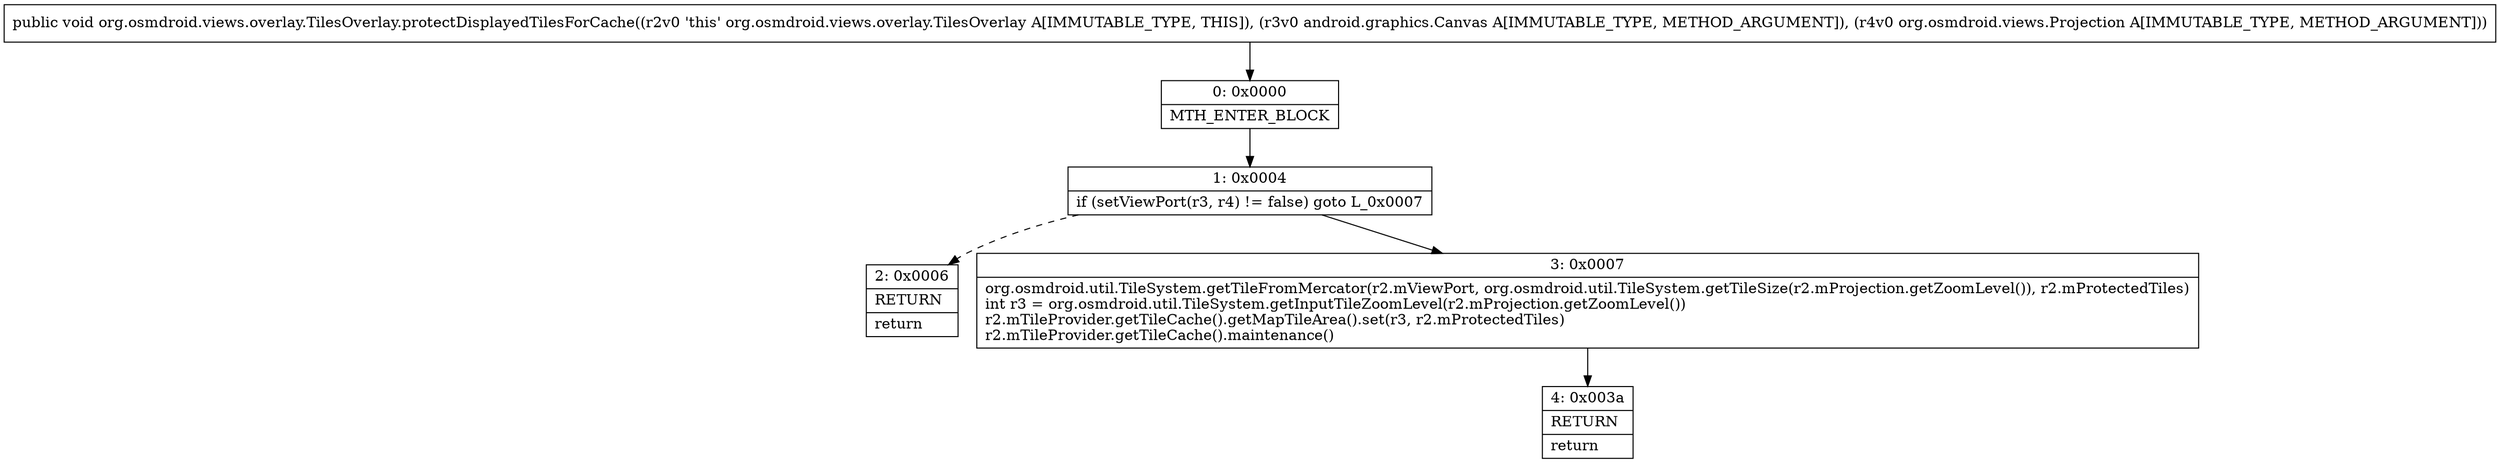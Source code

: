 digraph "CFG fororg.osmdroid.views.overlay.TilesOverlay.protectDisplayedTilesForCache(Landroid\/graphics\/Canvas;Lorg\/osmdroid\/views\/Projection;)V" {
Node_0 [shape=record,label="{0\:\ 0x0000|MTH_ENTER_BLOCK\l}"];
Node_1 [shape=record,label="{1\:\ 0x0004|if (setViewPort(r3, r4) != false) goto L_0x0007\l}"];
Node_2 [shape=record,label="{2\:\ 0x0006|RETURN\l|return\l}"];
Node_3 [shape=record,label="{3\:\ 0x0007|org.osmdroid.util.TileSystem.getTileFromMercator(r2.mViewPort, org.osmdroid.util.TileSystem.getTileSize(r2.mProjection.getZoomLevel()), r2.mProtectedTiles)\lint r3 = org.osmdroid.util.TileSystem.getInputTileZoomLevel(r2.mProjection.getZoomLevel())\lr2.mTileProvider.getTileCache().getMapTileArea().set(r3, r2.mProtectedTiles)\lr2.mTileProvider.getTileCache().maintenance()\l}"];
Node_4 [shape=record,label="{4\:\ 0x003a|RETURN\l|return\l}"];
MethodNode[shape=record,label="{public void org.osmdroid.views.overlay.TilesOverlay.protectDisplayedTilesForCache((r2v0 'this' org.osmdroid.views.overlay.TilesOverlay A[IMMUTABLE_TYPE, THIS]), (r3v0 android.graphics.Canvas A[IMMUTABLE_TYPE, METHOD_ARGUMENT]), (r4v0 org.osmdroid.views.Projection A[IMMUTABLE_TYPE, METHOD_ARGUMENT])) }"];
MethodNode -> Node_0;
Node_0 -> Node_1;
Node_1 -> Node_2[style=dashed];
Node_1 -> Node_3;
Node_3 -> Node_4;
}

